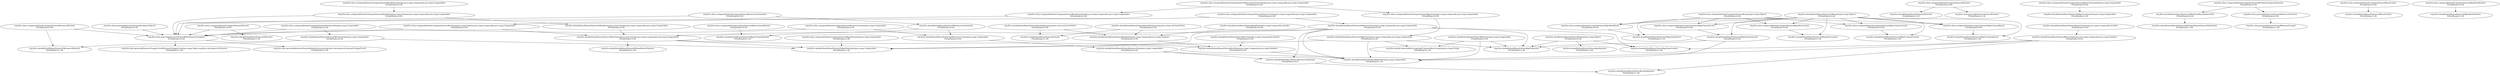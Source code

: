 digraph G {
  "org.jfree.data.category$DefaultCategoryDataset#addValue(double,java.lang.Comparable,java.lang.Comparable)" [label="org.jfree.data.category$DefaultCategoryDataset#addValue(double,java.lang.Comparable,java.lang.Comparable)\nP(Fail|Node)=0.00"];
  "org.jfree.data.category$DefaultCategoryDataset#addValue(java.lang.Number,java.lang.Comparable,java.lang.Comparable)" [label="org.jfree.data.category$DefaultCategoryDataset#addValue(java.lang.Number,java.lang.Comparable,java.lang.Comparable)\nP(Fail|Node)=0.00"];
  "org.jfree.data$DefaultKeyedValues2D#addValue(java.lang.Number,java.lang.Comparable,java.lang.Comparable)" [label="org.jfree.data$DefaultKeyedValues2D#addValue(java.lang.Number,java.lang.Comparable,java.lang.Comparable)\nP(Fail|Node)=0.00"];
  "org.jfree.data.general$AbstractDataset#fireDatasetChanged()" [label="org.jfree.data.general$AbstractDataset#fireDatasetChanged()\nP(Fail|Node)=0.00"];
  "org.jfree.data.general$DatasetChangeEvent#DatasetChangeEvent(java.lang.Object,org.jfree.data.general.Dataset)" [label="org.jfree.data.general$DatasetChangeEvent#DatasetChangeEvent(java.lang.Object,org.jfree.data.general.Dataset)\nP(Fail|Node)=1.00"];
  "org.jfree.data.general$AbstractDataset#notifyListeners(org.jfree.data.general.DatasetChangeEvent)" [label="org.jfree.data.general$AbstractDataset#notifyListeners(org.jfree.data.general.DatasetChangeEvent)\nP(Fail|Node)=1.00"];
  "org.jfree.data.category$DefaultCategoryDataset#removeColumn(int)" [label="org.jfree.data.category$DefaultCategoryDataset#removeColumn(int)\nP(Fail|Node)=0.00"];
  "org.jfree.data$DefaultKeyedValues2D#removeColumn(int)" [label="org.jfree.data$DefaultKeyedValues2D#removeColumn(int)\nP(Fail|Node)=0.00"];
  "org.jfree.data$DefaultKeyedValues#insertValue(int,java.lang.Comparable,java.lang.Number)" [label="org.jfree.data$DefaultKeyedValues#insertValue(int,java.lang.Comparable,java.lang.Number)\nP(Fail|Node)=0.00"];
  "org.jfree.data$DefaultKeyedValues#getItemCount()" [label="org.jfree.data$DefaultKeyedValues#getItemCount()\nP(Fail|Node)=1.00"];
  "org.jfree.data$DefaultKeyedValues#getIndex(java.lang.Comparable)" [label="org.jfree.data$DefaultKeyedValues#getIndex(java.lang.Comparable)\nP(Fail|Node)=1.00"];
  "org.jfree.data$DefaultKeyedValues#rebuildIndex()" [label="org.jfree.data$DefaultKeyedValues#rebuildIndex()\nP(Fail|Node)=1.00"];
  "org.jfree.data$DefaultKeyedValues2D#removeValue(java.lang.Comparable,java.lang.Comparable)" [label="org.jfree.data$DefaultKeyedValues2D#removeValue(java.lang.Comparable,java.lang.Comparable)\nP(Fail|Node)=0.00"];
  "org.jfree.data$DefaultKeyedValues2D#setValue(java.lang.Number,java.lang.Comparable,java.lang.Comparable)" [label="org.jfree.data$DefaultKeyedValues2D#setValue(java.lang.Number,java.lang.Comparable,java.lang.Comparable)\nP(Fail|Node)=0.00"];
  "org.jfree.data$DefaultKeyedValues2D#getRowIndex(java.lang.Comparable)" [label="org.jfree.data$DefaultKeyedValues2D#getRowIndex(java.lang.Comparable)\nP(Fail|Node)=1.00"];
  "org.jfree.data$DefaultKeyedValues#removeValue(int)" [label="org.jfree.data$DefaultKeyedValues#removeValue(int)\nP(Fail|Node)=0.01"];
  "org.jfree.data$DefaultKeyedValues#getValue(int)" [label="org.jfree.data$DefaultKeyedValues#getValue(int)\nP(Fail|Node)=1.00"];
  "org.jfree.data$DefaultKeyedValues#DefaultKeyedValues()" [label="org.jfree.data$DefaultKeyedValues#DefaultKeyedValues()\nP(Fail|Node)=1.00"];
  "org.jfree.data$DefaultKeyedValues#setValue(java.lang.Comparable,java.lang.Number)" [label="org.jfree.data$DefaultKeyedValues#setValue(java.lang.Comparable,java.lang.Number)\nP(Fail|Node)=0.00"];
  "org.jfree.data$DefaultKeyedValues#removeValue(java.lang.Comparable)" [label="org.jfree.data$DefaultKeyedValues#removeValue(java.lang.Comparable)\nP(Fail|Node)=0.00"];
  "org.jfree.data$DefaultKeyedValues2D#equals(java.lang.Object)" [label="org.jfree.data$DefaultKeyedValues2D#equals(java.lang.Object)\nP(Fail|Node)=0.00"];
  "org.jfree.data.category$DefaultCategoryDataset#getValue(int,int)" [label="org.jfree.data.category$DefaultCategoryDataset#getValue(int,int)\nP(Fail|Node)=0.00"];
  "org.jfree.data$DefaultKeyedValues2D#getValue(int,int)" [label="org.jfree.data$DefaultKeyedValues2D#getValue(int,int)\nP(Fail|Node)=0.00"];
  "org.jfree.data$DefaultKeyedValues2D#getColumnKeys()" [label="org.jfree.data$DefaultKeyedValues2D#getColumnKeys()\nP(Fail|Node)=1.00"];
  "org.jfree.data.category$DefaultCategoryDataset#getColumnCount()" [label="org.jfree.data.category$DefaultCategoryDataset#getColumnCount()\nP(Fail|Node)=0.00"];
  "org.jfree.data.category$DefaultCategoryDataset#getRowKeys()" [label="org.jfree.data.category$DefaultCategoryDataset#getRowKeys()\nP(Fail|Node)=0.00"];
  "org.jfree.data$DefaultKeyedValues2D#getRowCount()" [label="org.jfree.data$DefaultKeyedValues2D#getRowCount()\nP(Fail|Node)=1.00"];
  "org.jfree.data.category$DefaultCategoryDataset#getRowCount()" [label="org.jfree.data.category$DefaultCategoryDataset#getRowCount()\nP(Fail|Node)=0.00"];
  "org.jfree.data$DefaultKeyedValues2D#getColumnCount()" [label="org.jfree.data$DefaultKeyedValues2D#getColumnCount()\nP(Fail|Node)=1.00"];
  "org.jfree.data$DefaultKeyedValues2D#getRowKeys()" [label="org.jfree.data$DefaultKeyedValues2D#getRowKeys()\nP(Fail|Node)=1.00"];
  "org.jfree.data.category$DefaultCategoryDataset#getColumnKeys()" [label="org.jfree.data.category$DefaultCategoryDataset#getColumnKeys()\nP(Fail|Node)=0.00"];
  "org.jfree.data.category$DefaultCategoryDataset#clear()" [label="org.jfree.data.category$DefaultCategoryDataset#clear()\nP(Fail|Node)=0.00"];
  "org.jfree.data$DefaultKeyedValues2D#clear()" [label="org.jfree.data$DefaultKeyedValues2D#clear()\nP(Fail|Node)=1.00"];
  "org.jfree.data.category$DefaultCategoryDataset#removeRow(java.lang.Comparable)" [label="org.jfree.data.category$DefaultCategoryDataset#removeRow(java.lang.Comparable)\nP(Fail|Node)=0.00"];
  "org.jfree.data$DefaultKeyedValues2D#removeRow(java.lang.Comparable)" [label="org.jfree.data$DefaultKeyedValues2D#removeRow(java.lang.Comparable)\nP(Fail|Node)=0.00"];
  "org.jfree.data$DefaultKeyedValues2D#removeRow(int)" [label="org.jfree.data$DefaultKeyedValues2D#removeRow(int)\nP(Fail|Node)=1.00"];
  "org.jfree.data.category$DefaultCategoryDataset#incrementValue(double,java.lang.Comparable,java.lang.Comparable)" [label="org.jfree.data.category$DefaultCategoryDataset#incrementValue(double,java.lang.Comparable,java.lang.Comparable)\nP(Fail|Node)=0.00"];
  "org.jfree.data.category$DefaultCategoryDataset#getValue(java.lang.Comparable,java.lang.Comparable)" [label="org.jfree.data.category$DefaultCategoryDataset#getValue(java.lang.Comparable,java.lang.Comparable)\nP(Fail|Node)=0.00"];
  "org.jfree.data.category$DefaultCategoryDataset#setValue(double,java.lang.Comparable,java.lang.Comparable)" [label="org.jfree.data.category$DefaultCategoryDataset#setValue(double,java.lang.Comparable,java.lang.Comparable)\nP(Fail|Node)=0.00"];
  "org.jfree.data$DefaultKeyedValues2D#getValue(java.lang.Comparable,java.lang.Comparable)" [label="org.jfree.data$DefaultKeyedValues2D#getValue(java.lang.Comparable,java.lang.Comparable)\nP(Fail|Node)=0.00"];
  "org.jfree.data$DefaultKeyedValues2D#removeColumn(java.lang.Comparable)" [label="org.jfree.data$DefaultKeyedValues2D#removeColumn(java.lang.Comparable)\nP(Fail|Node)=0.00"];
  "org.jfree.data$DefaultKeyedValues2D#getColumnKey(int)" [label="org.jfree.data$DefaultKeyedValues2D#getColumnKey(int)\nP(Fail|Node)=1.00"];
  "org.jfree.data$DefaultKeyedValues#getValue(java.lang.Comparable)" [label="org.jfree.data$DefaultKeyedValues#getValue(java.lang.Comparable)\nP(Fail|Node)=0.00"];
  "org.jfree.data$UnknownKeyException#UnknownKeyException(java.lang.String)" [label="org.jfree.data$UnknownKeyException#UnknownKeyException(java.lang.String)\nP(Fail|Node)=1.00"];
  "org.jfree.data.category$DefaultCategoryDataset#equals(java.lang.Object)" [label="org.jfree.data.category$DefaultCategoryDataset#equals(java.lang.Object)\nP(Fail|Node)=0.00"];
  "org.jfree.data.category$DefaultCategoryDataset#clone()" [label="org.jfree.data.category$DefaultCategoryDataset#clone()\nP(Fail|Node)=0.00"];
  "org.jfree.data$DefaultKeyedValues2D#clone()" [label="org.jfree.data$DefaultKeyedValues2D#clone()\nP(Fail|Node)=1.00"];
  "org.jfree.data.general$AbstractDataset#clone()" [label="org.jfree.data.general$AbstractDataset#clone()\nP(Fail|Node)=1.00"];
  "org.jfree.data.general$AbstractDataset#validateObject()" [label="org.jfree.data.general$AbstractDataset#validateObject()\nP(Fail|Node)=0.00"];
  "org.jfree.data.category$DefaultCategoryDataset#setValue(java.lang.Number,java.lang.Comparable,java.lang.Comparable)" [label="org.jfree.data.category$DefaultCategoryDataset#setValue(java.lang.Number,java.lang.Comparable,java.lang.Comparable)\nP(Fail|Node)=0.00"];
  "org.jfree.data.category$DefaultCategoryDataset#getColumnIndex(java.lang.Comparable)" [label="org.jfree.data.category$DefaultCategoryDataset#getColumnIndex(java.lang.Comparable)\nP(Fail|Node)=0.00"];
  "org.jfree.data$DefaultKeyedValues2D#getColumnIndex(java.lang.Comparable)" [label="org.jfree.data$DefaultKeyedValues2D#getColumnIndex(java.lang.Comparable)\nP(Fail|Node)=1.00"];
  "org.jfree.data$DefaultKeyedValues2D#DefaultKeyedValues2D()" [label="org.jfree.data$DefaultKeyedValues2D#DefaultKeyedValues2D()\nP(Fail|Node)=0.00"];
  "org.jfree.data$DefaultKeyedValues2D#DefaultKeyedValues2D(boolean)" [label="org.jfree.data$DefaultKeyedValues2D#DefaultKeyedValues2D(boolean)\nP(Fail|Node)=1.00"];
  "org.jfree.data$DefaultKeyedValues#setValue(java.lang.Comparable,double)" [label="org.jfree.data$DefaultKeyedValues#setValue(java.lang.Comparable,double)\nP(Fail|Node)=0.00"];
  "org.jfree.data$DefaultKeyedValues#sortByKeys(org.jfree.chart.util.SortOrder)" [label="org.jfree.data$DefaultKeyedValues#sortByKeys(org.jfree.chart.util.SortOrder)\nP(Fail|Node)=0.00"];
  "org.jfree.data$DefaultKeyedValues#addValue(java.lang.Comparable,java.lang.Number)" [label="org.jfree.data$DefaultKeyedValues#addValue(java.lang.Comparable,java.lang.Number)\nP(Fail|Node)=0.00"];
  "org.jfree.data$DefaultKeyedValues#clear()" [label="org.jfree.data$DefaultKeyedValues#clear()\nP(Fail|Node)=1.00"];
  "org.jfree.data.category$DefaultCategoryDataset#hashCode()" [label="org.jfree.data.category$DefaultCategoryDataset#hashCode()\nP(Fail|Node)=0.00"];
  "org.jfree.data$DefaultKeyedValues2D#hashCode()" [label="org.jfree.data$DefaultKeyedValues2D#hashCode()\nP(Fail|Node)=1.00"];
  "org.jfree.data$DefaultKeyedValues#insertValue(int,java.lang.Comparable,double)" [label="org.jfree.data$DefaultKeyedValues#insertValue(int,java.lang.Comparable,double)\nP(Fail|Node)=0.00"];
  "org.jfree.data$DefaultKeyedValues#equals(java.lang.Object)" [label="org.jfree.data$DefaultKeyedValues#equals(java.lang.Object)\nP(Fail|Node)=0.00"];
  "org.jfree.data$DefaultKeyedValues#getKey(int)" [label="org.jfree.data$DefaultKeyedValues#getKey(int)\nP(Fail|Node)=1.00"];
  "org.jfree.data.category$DefaultCategoryDataset#removeValue(java.lang.Comparable,java.lang.Comparable)" [label="org.jfree.data.category$DefaultCategoryDataset#removeValue(java.lang.Comparable,java.lang.Comparable)\nP(Fail|Node)=0.00"];
  "org.jfree.data.category$DefaultCategoryDataset#DefaultCategoryDataset()" [label="org.jfree.data.category$DefaultCategoryDataset#DefaultCategoryDataset()\nP(Fail|Node)=0.00"];
  "org.jfree.data.general$AbstractDataset#AbstractDataset()" [label="org.jfree.data.general$AbstractDataset#AbstractDataset()\nP(Fail|Node)=0.00"];
  "org.jfree.data.category$DefaultCategoryDataset#removeColumn(java.lang.Comparable)" [label="org.jfree.data.category$DefaultCategoryDataset#removeColumn(java.lang.Comparable)\nP(Fail|Node)=0.00"];
  "org.jfree.data.general$DatasetGroup#DatasetGroup()" [label="org.jfree.data.general$DatasetGroup#DatasetGroup()\nP(Fail|Node)=1.00"];
  "org.jfree.data.category$DefaultCategoryDataset#getColumnKey(int)" [label="org.jfree.data.category$DefaultCategoryDataset#getColumnKey(int)\nP(Fail|Node)=0.00"];
  "org.jfree.data$DefaultKeyedValues#sortByValues(org.jfree.chart.util.SortOrder)" [label="org.jfree.data$DefaultKeyedValues#sortByValues(org.jfree.chart.util.SortOrder)\nP(Fail|Node)=0.00"];
  "org.jfree.data.category$DefaultCategoryDataset#getRowKey(int)" [label="org.jfree.data.category$DefaultCategoryDataset#getRowKey(int)\nP(Fail|Node)=0.00"];
  "org.jfree.data$DefaultKeyedValues2D#getRowKey(int)" [label="org.jfree.data$DefaultKeyedValues2D#getRowKey(int)\nP(Fail|Node)=1.00"];
  "org.jfree.data.category$DefaultCategoryDataset#getRowIndex(java.lang.Comparable)" [label="org.jfree.data.category$DefaultCategoryDataset#getRowIndex(java.lang.Comparable)\nP(Fail|Node)=0.00"];
  "org.jfree.data.category$DefaultCategoryDataset#removeRow(int)" [label="org.jfree.data.category$DefaultCategoryDataset#removeRow(int)\nP(Fail|Node)=0.00"];
  "org.jfree.data$DefaultKeyedValues#addValue(java.lang.Comparable,double)" [label="org.jfree.data$DefaultKeyedValues#addValue(java.lang.Comparable,double)\nP(Fail|Node)=0.00"];
  "org.jfree.data.category$DefaultCategoryDataset#addValue(double,java.lang.Comparable,java.lang.Comparable)" -> "org.jfree.data.category$DefaultCategoryDataset#addValue(java.lang.Number,java.lang.Comparable,java.lang.Comparable)";
  "org.jfree.data.category$DefaultCategoryDataset#addValue(java.lang.Number,java.lang.Comparable,java.lang.Comparable)" -> "org.jfree.data$DefaultKeyedValues2D#addValue(java.lang.Number,java.lang.Comparable,java.lang.Comparable)";
  "org.jfree.data.category$DefaultCategoryDataset#addValue(java.lang.Number,java.lang.Comparable,java.lang.Comparable)" -> "org.jfree.data.general$AbstractDataset#fireDatasetChanged()";
  "org.jfree.data$DefaultKeyedValues2D#addValue(java.lang.Number,java.lang.Comparable,java.lang.Comparable)" -> "org.jfree.data$DefaultKeyedValues2D#setValue(java.lang.Number,java.lang.Comparable,java.lang.Comparable)";
  "org.jfree.data.general$AbstractDataset#fireDatasetChanged()" -> "org.jfree.data.general$DatasetChangeEvent#DatasetChangeEvent(java.lang.Object,org.jfree.data.general.Dataset)";
  "org.jfree.data.general$AbstractDataset#fireDatasetChanged()" -> "org.jfree.data.general$AbstractDataset#notifyListeners(org.jfree.data.general.DatasetChangeEvent)";
  "org.jfree.data.category$DefaultCategoryDataset#removeColumn(int)" -> "org.jfree.data.general$AbstractDataset#fireDatasetChanged()";
  "org.jfree.data.category$DefaultCategoryDataset#removeColumn(int)" -> "org.jfree.data$DefaultKeyedValues2D#removeColumn(int)";
  "org.jfree.data$DefaultKeyedValues2D#removeColumn(int)" -> "org.jfree.data$DefaultKeyedValues2D#removeColumn(java.lang.Comparable)";
  "org.jfree.data$DefaultKeyedValues2D#removeColumn(int)" -> "org.jfree.data$DefaultKeyedValues2D#getColumnKey(int)";
  "org.jfree.data$DefaultKeyedValues#insertValue(int,java.lang.Comparable,java.lang.Number)" -> "org.jfree.data$DefaultKeyedValues#getItemCount()";
  "org.jfree.data$DefaultKeyedValues#insertValue(int,java.lang.Comparable,java.lang.Number)" -> "org.jfree.data$DefaultKeyedValues#getIndex(java.lang.Comparable)";
  "org.jfree.data$DefaultKeyedValues#insertValue(int,java.lang.Comparable,java.lang.Number)" -> "org.jfree.data$DefaultKeyedValues#rebuildIndex()";
  "org.jfree.data$DefaultKeyedValues2D#removeValue(java.lang.Comparable,java.lang.Comparable)" -> "org.jfree.data$DefaultKeyedValues2D#setValue(java.lang.Number,java.lang.Comparable,java.lang.Comparable)";
  "org.jfree.data$DefaultKeyedValues2D#removeValue(java.lang.Comparable,java.lang.Comparable)" -> "org.jfree.data$DefaultKeyedValues2D#getRowIndex(java.lang.Comparable)";
  "org.jfree.data$DefaultKeyedValues2D#removeValue(java.lang.Comparable,java.lang.Comparable)" -> "org.jfree.data$DefaultKeyedValues#getIndex(java.lang.Comparable)";
  "org.jfree.data$DefaultKeyedValues2D#removeValue(java.lang.Comparable,java.lang.Comparable)" -> "org.jfree.data$DefaultKeyedValues#removeValue(int)";
  "org.jfree.data$DefaultKeyedValues2D#removeValue(java.lang.Comparable,java.lang.Comparable)" -> "org.jfree.data$DefaultKeyedValues#getItemCount()";
  "org.jfree.data$DefaultKeyedValues2D#removeValue(java.lang.Comparable,java.lang.Comparable)" -> "org.jfree.data$DefaultKeyedValues#getValue(int)";
  "org.jfree.data$DefaultKeyedValues2D#setValue(java.lang.Number,java.lang.Comparable,java.lang.Comparable)" -> "org.jfree.data$DefaultKeyedValues#DefaultKeyedValues()";
  "org.jfree.data$DefaultKeyedValues2D#setValue(java.lang.Number,java.lang.Comparable,java.lang.Comparable)" -> "org.jfree.data$DefaultKeyedValues2D#getRowIndex(java.lang.Comparable)";
  "org.jfree.data$DefaultKeyedValues2D#setValue(java.lang.Number,java.lang.Comparable,java.lang.Comparable)" -> "org.jfree.data$DefaultKeyedValues#setValue(java.lang.Comparable,java.lang.Number)";
  "org.jfree.data$DefaultKeyedValues#removeValue(int)" -> "org.jfree.data$DefaultKeyedValues#rebuildIndex()";
  "org.jfree.data$DefaultKeyedValues#setValue(java.lang.Comparable,java.lang.Number)" -> "org.jfree.data$DefaultKeyedValues#getIndex(java.lang.Comparable)";
  "org.jfree.data$DefaultKeyedValues#removeValue(java.lang.Comparable)" -> "org.jfree.data$DefaultKeyedValues#removeValue(int)";
  "org.jfree.data$DefaultKeyedValues#removeValue(java.lang.Comparable)" -> "org.jfree.data$DefaultKeyedValues#getIndex(java.lang.Comparable)";
  "org.jfree.data$DefaultKeyedValues2D#equals(java.lang.Object)" -> "org.jfree.data.category$DefaultCategoryDataset#getValue(int,int)";
  "org.jfree.data$DefaultKeyedValues2D#equals(java.lang.Object)" -> "org.jfree.data$DefaultKeyedValues2D#getValue(int,int)";
  "org.jfree.data$DefaultKeyedValues2D#equals(java.lang.Object)" -> "org.jfree.data$DefaultKeyedValues2D#getColumnKeys()";
  "org.jfree.data$DefaultKeyedValues2D#equals(java.lang.Object)" -> "org.jfree.data.category$DefaultCategoryDataset#getColumnCount()";
  "org.jfree.data$DefaultKeyedValues2D#equals(java.lang.Object)" -> "org.jfree.data.category$DefaultCategoryDataset#getRowKeys()";
  "org.jfree.data$DefaultKeyedValues2D#equals(java.lang.Object)" -> "org.jfree.data$DefaultKeyedValues2D#getRowCount()";
  "org.jfree.data$DefaultKeyedValues2D#equals(java.lang.Object)" -> "org.jfree.data.category$DefaultCategoryDataset#getRowCount()";
  "org.jfree.data$DefaultKeyedValues2D#equals(java.lang.Object)" -> "org.jfree.data$DefaultKeyedValues2D#getColumnCount()";
  "org.jfree.data$DefaultKeyedValues2D#equals(java.lang.Object)" -> "org.jfree.data$DefaultKeyedValues2D#getRowKeys()";
  "org.jfree.data$DefaultKeyedValues2D#equals(java.lang.Object)" -> "org.jfree.data.category$DefaultCategoryDataset#getColumnKeys()";
  "org.jfree.data.category$DefaultCategoryDataset#getValue(int,int)" -> "org.jfree.data$DefaultKeyedValues2D#getValue(int,int)";
  "org.jfree.data$DefaultKeyedValues2D#getValue(int,int)" -> "org.jfree.data$DefaultKeyedValues#getIndex(java.lang.Comparable)";
  "org.jfree.data$DefaultKeyedValues2D#getValue(int,int)" -> "org.jfree.data$DefaultKeyedValues#getValue(int)";
  "org.jfree.data.category$DefaultCategoryDataset#getColumnCount()" -> "org.jfree.data$DefaultKeyedValues2D#getColumnCount()";
  "org.jfree.data.category$DefaultCategoryDataset#getRowKeys()" -> "org.jfree.data$DefaultKeyedValues2D#getRowKeys()";
  "org.jfree.data.category$DefaultCategoryDataset#getRowCount()" -> "org.jfree.data$DefaultKeyedValues2D#getRowCount()";
  "org.jfree.data.category$DefaultCategoryDataset#getColumnKeys()" -> "org.jfree.data$DefaultKeyedValues2D#getColumnKeys()";
  "org.jfree.data.category$DefaultCategoryDataset#clear()" -> "org.jfree.data.general$AbstractDataset#fireDatasetChanged()";
  "org.jfree.data.category$DefaultCategoryDataset#clear()" -> "org.jfree.data$DefaultKeyedValues2D#clear()";
  "org.jfree.data.category$DefaultCategoryDataset#removeRow(java.lang.Comparable)" -> "org.jfree.data$DefaultKeyedValues2D#removeRow(java.lang.Comparable)";
  "org.jfree.data.category$DefaultCategoryDataset#removeRow(java.lang.Comparable)" -> "org.jfree.data.general$AbstractDataset#fireDatasetChanged()";
  "org.jfree.data$DefaultKeyedValues2D#removeRow(java.lang.Comparable)" -> "org.jfree.data$DefaultKeyedValues2D#removeRow(int)";
  "org.jfree.data$DefaultKeyedValues2D#removeRow(java.lang.Comparable)" -> "org.jfree.data$DefaultKeyedValues2D#getRowIndex(java.lang.Comparable)";
  "org.jfree.data.category$DefaultCategoryDataset#incrementValue(double,java.lang.Comparable,java.lang.Comparable)" -> "org.jfree.data.category$DefaultCategoryDataset#getValue(java.lang.Comparable,java.lang.Comparable)";
  "org.jfree.data.category$DefaultCategoryDataset#incrementValue(double,java.lang.Comparable,java.lang.Comparable)" -> "org.jfree.data.category$DefaultCategoryDataset#setValue(double,java.lang.Comparable,java.lang.Comparable)";
  "org.jfree.data.category$DefaultCategoryDataset#getValue(java.lang.Comparable,java.lang.Comparable)" -> "org.jfree.data$DefaultKeyedValues2D#getValue(java.lang.Comparable,java.lang.Comparable)";
  "org.jfree.data.category$DefaultCategoryDataset#setValue(double,java.lang.Comparable,java.lang.Comparable)" -> "org.jfree.data.category$DefaultCategoryDataset#setValue(java.lang.Number,java.lang.Comparable,java.lang.Comparable)";
  "org.jfree.data$DefaultKeyedValues2D#getValue(java.lang.Comparable,java.lang.Comparable)" -> "org.jfree.data$DefaultKeyedValues#getIndex(java.lang.Comparable)";
  "org.jfree.data$DefaultKeyedValues2D#getValue(java.lang.Comparable,java.lang.Comparable)" -> "org.jfree.data$DefaultKeyedValues#getValue(int)";
  "org.jfree.data$DefaultKeyedValues2D#getValue(java.lang.Comparable,java.lang.Comparable)" -> "org.jfree.data$DefaultKeyedValues2D#getRowIndex(java.lang.Comparable)";
  "org.jfree.data$DefaultKeyedValues2D#getValue(java.lang.Comparable,java.lang.Comparable)" -> "org.jfree.data$UnknownKeyException#UnknownKeyException(java.lang.String)";
  "org.jfree.data$DefaultKeyedValues2D#removeColumn(java.lang.Comparable)" -> "org.jfree.data$DefaultKeyedValues#removeValue(java.lang.Comparable)";
  "org.jfree.data$DefaultKeyedValues#getValue(java.lang.Comparable)" -> "org.jfree.data$DefaultKeyedValues#getValue(int)";
  "org.jfree.data$DefaultKeyedValues#getValue(java.lang.Comparable)" -> "org.jfree.data$DefaultKeyedValues#getIndex(java.lang.Comparable)";
  "org.jfree.data$DefaultKeyedValues#getValue(java.lang.Comparable)" -> "org.jfree.data$UnknownKeyException#UnknownKeyException(java.lang.String)";
  "org.jfree.data.category$DefaultCategoryDataset#equals(java.lang.Object)" -> "org.jfree.data.category$DefaultCategoryDataset#getRowKeys()";
  "org.jfree.data.category$DefaultCategoryDataset#equals(java.lang.Object)" -> "org.jfree.data.category$DefaultCategoryDataset#getRowCount()";
  "org.jfree.data.category$DefaultCategoryDataset#equals(java.lang.Object)" -> "org.jfree.data.category$DefaultCategoryDataset#getColumnKeys()";
  "org.jfree.data.category$DefaultCategoryDataset#equals(java.lang.Object)" -> "org.jfree.data.category$DefaultCategoryDataset#getColumnCount()";
  "org.jfree.data.category$DefaultCategoryDataset#equals(java.lang.Object)" -> "org.jfree.data.category$DefaultCategoryDataset#getValue(int,int)";
  "org.jfree.data.category$DefaultCategoryDataset#clone()" -> "org.jfree.data$DefaultKeyedValues2D#clone()";
  "org.jfree.data.category$DefaultCategoryDataset#clone()" -> "org.jfree.data.general$AbstractDataset#clone()";
  "org.jfree.data.general$AbstractDataset#validateObject()" -> "org.jfree.data.general$AbstractDataset#fireDatasetChanged()";
  "org.jfree.data.category$DefaultCategoryDataset#setValue(java.lang.Number,java.lang.Comparable,java.lang.Comparable)" -> "org.jfree.data$DefaultKeyedValues2D#setValue(java.lang.Number,java.lang.Comparable,java.lang.Comparable)";
  "org.jfree.data.category$DefaultCategoryDataset#setValue(java.lang.Number,java.lang.Comparable,java.lang.Comparable)" -> "org.jfree.data.general$AbstractDataset#fireDatasetChanged()";
  "org.jfree.data.category$DefaultCategoryDataset#getColumnIndex(java.lang.Comparable)" -> "org.jfree.data$DefaultKeyedValues2D#getColumnIndex(java.lang.Comparable)";
  "org.jfree.data$DefaultKeyedValues2D#DefaultKeyedValues2D()" -> "org.jfree.data$DefaultKeyedValues2D#DefaultKeyedValues2D(boolean)";
  "org.jfree.data$DefaultKeyedValues#setValue(java.lang.Comparable,double)" -> "org.jfree.data$DefaultKeyedValues#setValue(java.lang.Comparable,java.lang.Number)";
  "org.jfree.data$DefaultKeyedValues#sortByKeys(org.jfree.chart.util.SortOrder)" -> "org.jfree.data$DefaultKeyedValues#addValue(java.lang.Comparable,java.lang.Number)";
  "org.jfree.data$DefaultKeyedValues#sortByKeys(org.jfree.chart.util.SortOrder)" -> "org.jfree.data$DefaultKeyedValues#clear()";
  "org.jfree.data$DefaultKeyedValues#addValue(java.lang.Comparable,java.lang.Number)" -> "org.jfree.data$DefaultKeyedValues#setValue(java.lang.Comparable,java.lang.Number)";
  "org.jfree.data.category$DefaultCategoryDataset#hashCode()" -> "org.jfree.data$DefaultKeyedValues2D#hashCode()";
  "org.jfree.data$DefaultKeyedValues#insertValue(int,java.lang.Comparable,double)" -> "org.jfree.data$DefaultKeyedValues#insertValue(int,java.lang.Comparable,java.lang.Number)";
  "org.jfree.data$DefaultKeyedValues#equals(java.lang.Object)" -> "org.jfree.data$DefaultKeyedValues#getValue(int)";
  "org.jfree.data$DefaultKeyedValues#equals(java.lang.Object)" -> "org.jfree.data$DefaultKeyedValues#getItemCount()";
  "org.jfree.data$DefaultKeyedValues#equals(java.lang.Object)" -> "org.jfree.data$DefaultKeyedValues#getKey(int)";
  "org.jfree.data.category$DefaultCategoryDataset#removeValue(java.lang.Comparable,java.lang.Comparable)" -> "org.jfree.data.general$AbstractDataset#fireDatasetChanged()";
  "org.jfree.data.category$DefaultCategoryDataset#removeValue(java.lang.Comparable,java.lang.Comparable)" -> "org.jfree.data$DefaultKeyedValues2D#removeValue(java.lang.Comparable,java.lang.Comparable)";
  "org.jfree.data.category$DefaultCategoryDataset#DefaultCategoryDataset()" -> "org.jfree.data$DefaultKeyedValues2D#DefaultKeyedValues2D()";
  "org.jfree.data.category$DefaultCategoryDataset#DefaultCategoryDataset()" -> "org.jfree.data.general$AbstractDataset#AbstractDataset()";
  "org.jfree.data.general$AbstractDataset#AbstractDataset()" -> "org.jfree.data.general$DatasetGroup#DatasetGroup()";
  "org.jfree.data.category$DefaultCategoryDataset#removeColumn(java.lang.Comparable)" -> "org.jfree.data$DefaultKeyedValues2D#removeColumn(java.lang.Comparable)";
  "org.jfree.data.category$DefaultCategoryDataset#removeColumn(java.lang.Comparable)" -> "org.jfree.data.general$AbstractDataset#fireDatasetChanged()";
  "org.jfree.data.category$DefaultCategoryDataset#getColumnKey(int)" -> "org.jfree.data$DefaultKeyedValues2D#getColumnKey(int)";
  "org.jfree.data$DefaultKeyedValues#sortByValues(org.jfree.chart.util.SortOrder)" -> "org.jfree.data$DefaultKeyedValues#addValue(java.lang.Comparable,java.lang.Number)";
  "org.jfree.data$DefaultKeyedValues#sortByValues(org.jfree.chart.util.SortOrder)" -> "org.jfree.data$DefaultKeyedValues#clear()";
  "org.jfree.data.category$DefaultCategoryDataset#getRowKey(int)" -> "org.jfree.data$DefaultKeyedValues2D#getRowKey(int)";
  "org.jfree.data.category$DefaultCategoryDataset#getRowIndex(java.lang.Comparable)" -> "org.jfree.data$DefaultKeyedValues2D#getRowIndex(java.lang.Comparable)";
  "org.jfree.data.category$DefaultCategoryDataset#removeRow(int)" -> "org.jfree.data.general$AbstractDataset#fireDatasetChanged()";
  "org.jfree.data.category$DefaultCategoryDataset#removeRow(int)" -> "org.jfree.data$DefaultKeyedValues2D#removeRow(int)";
  "org.jfree.data$DefaultKeyedValues#addValue(java.lang.Comparable,double)" -> "org.jfree.data$DefaultKeyedValues#addValue(java.lang.Comparable,java.lang.Number)";
}
